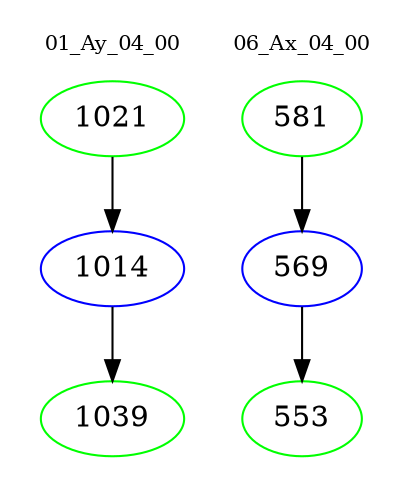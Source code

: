 digraph{
subgraph cluster_0 {
color = white
label = "01_Ay_04_00";
fontsize=10;
T0_1021 [label="1021", color="green"]
T0_1021 -> T0_1014 [color="black"]
T0_1014 [label="1014", color="blue"]
T0_1014 -> T0_1039 [color="black"]
T0_1039 [label="1039", color="green"]
}
subgraph cluster_1 {
color = white
label = "06_Ax_04_00";
fontsize=10;
T1_581 [label="581", color="green"]
T1_581 -> T1_569 [color="black"]
T1_569 [label="569", color="blue"]
T1_569 -> T1_553 [color="black"]
T1_553 [label="553", color="green"]
}
}
